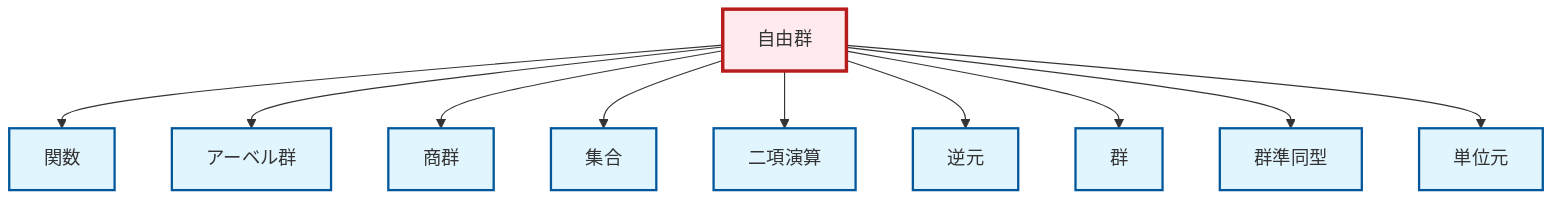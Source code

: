graph TD
    classDef definition fill:#e1f5fe,stroke:#01579b,stroke-width:2px
    classDef theorem fill:#f3e5f5,stroke:#4a148c,stroke-width:2px
    classDef axiom fill:#fff3e0,stroke:#e65100,stroke-width:2px
    classDef example fill:#e8f5e9,stroke:#1b5e20,stroke-width:2px
    classDef current fill:#ffebee,stroke:#b71c1c,stroke-width:3px
    def-identity-element["単位元"]:::definition
    def-set["集合"]:::definition
    def-function["関数"]:::definition
    def-abelian-group["アーベル群"]:::definition
    def-free-group["自由群"]:::definition
    def-binary-operation["二項演算"]:::definition
    def-homomorphism["群準同型"]:::definition
    def-inverse-element["逆元"]:::definition
    def-quotient-group["商群"]:::definition
    def-group["群"]:::definition
    def-free-group --> def-function
    def-free-group --> def-abelian-group
    def-free-group --> def-quotient-group
    def-free-group --> def-set
    def-free-group --> def-binary-operation
    def-free-group --> def-inverse-element
    def-free-group --> def-group
    def-free-group --> def-homomorphism
    def-free-group --> def-identity-element
    class def-free-group current